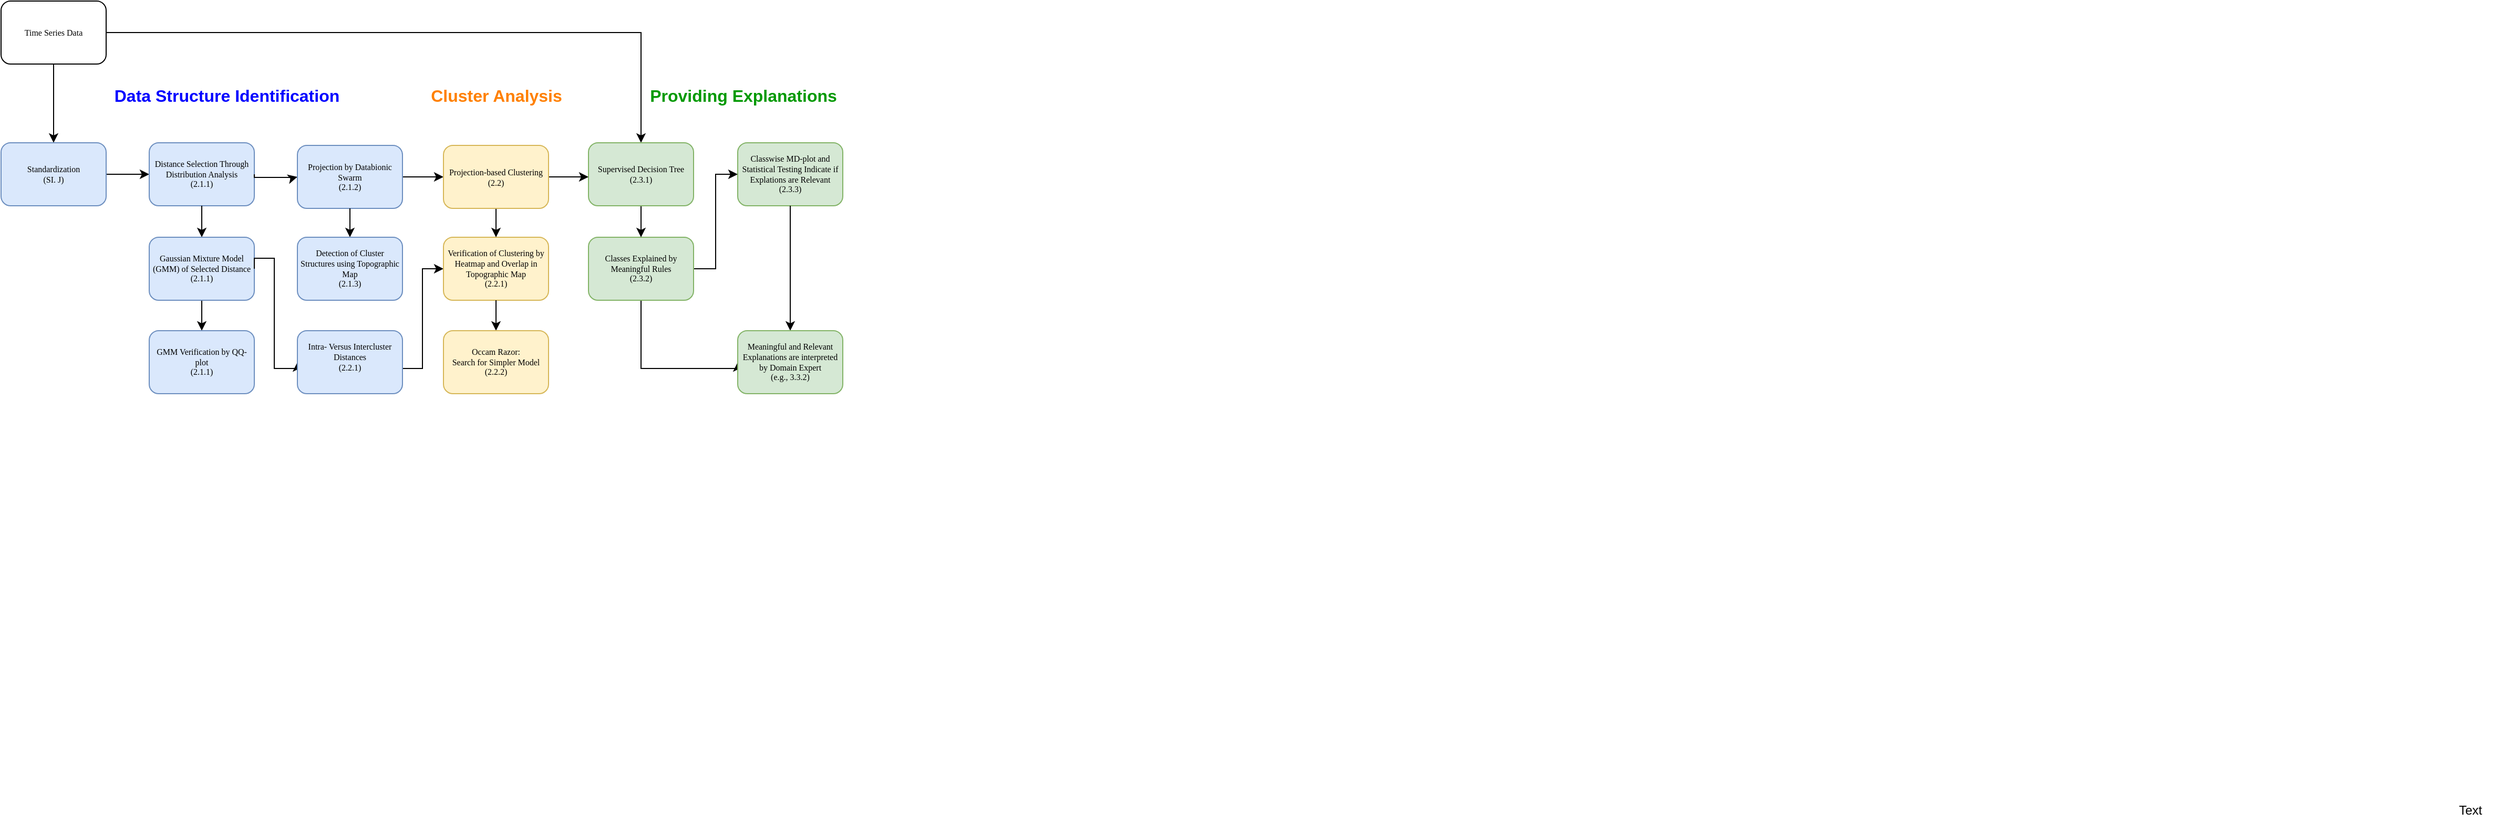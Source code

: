 <mxfile version="12.9.5" type="device"><diagram name="Page-1" id="74e2e168-ea6b-b213-b513-2b3c1d86103e"><mxGraphModel dx="1980" dy="1355" grid="1" gridSize="10" guides="1" tooltips="1" connect="1" arrows="1" fold="1" page="1" pageScale="1" pageWidth="1100" pageHeight="850" background="#ffffff" math="0" shadow="0"><root><mxCell id="0"/><mxCell id="1" parent="0"/><mxCell id="tA0LrRGKeScFl4R8h-XF-55" value="Text" style="text;html=1;resizable=0;points=[];autosize=1;align=left;verticalAlign=top;spacingTop=-4;" parent="1" vertex="1"><mxGeometry x="1277" y="701" width="40" height="20" as="geometry"/></mxCell><mxCell id="DrYAhPHIP2FIoKaAIm-R-28" value="" style="edgeStyle=orthogonalEdgeStyle;rounded=0;orthogonalLoop=1;jettySize=auto;html=1;entryX=0;entryY=0.5;entryDx=0;entryDy=0;" parent="1" source="tA0LrRGKeScFl4R8h-XF-60" target="DrYAhPHIP2FIoKaAIm-R-25" edge="1"><mxGeometry relative="1" as="geometry"><mxPoint x="-461" y="312.5" as="targetPoint"/><Array as="points"><mxPoint x="-451" y="290"/></Array></mxGeometry></mxCell><mxCell id="DrYAhPHIP2FIoKaAIm-R-13" value="&lt;div&gt;Classwise MD-plot and Statistical Testing Indicate if Explations are Relevant&lt;/div&gt;&lt;div&gt;(2.3.3)&lt;br&gt;&lt;/div&gt;" style="rounded=1;whiteSpace=wrap;html=1;shadow=0;labelBackgroundColor=none;strokeColor=#82b366;strokeWidth=1;fillColor=#d5e8d4;fontFamily=Verdana;fontSize=8;align=center;" parent="1" vertex="1"><mxGeometry x="-359" y="75" width="100" height="60" as="geometry"/></mxCell><mxCell id="DrYAhPHIP2FIoKaAIm-R-30" value="" style="edgeStyle=orthogonalEdgeStyle;rounded=0;orthogonalLoop=1;jettySize=auto;html=1;" parent="1" source="DrYAhPHIP2FIoKaAIm-R-13" target="DrYAhPHIP2FIoKaAIm-R-25" edge="1"><mxGeometry relative="1" as="geometry"/></mxCell><mxCell id="DrYAhPHIP2FIoKaAIm-R-25" value="&lt;div&gt;Meaningful and Relevant Explanations are interpreted by Domain Expert&lt;/div&gt;&lt;div&gt;(e.g., 3.3.2)&lt;br&gt;&lt;/div&gt;" style="rounded=1;whiteSpace=wrap;html=1;shadow=0;labelBackgroundColor=none;strokeColor=#82b366;strokeWidth=1;fillColor=#d5e8d4;fontFamily=Verdana;fontSize=8;align=center;" parent="1" vertex="1"><mxGeometry x="-359" y="254" width="100" height="60" as="geometry"/></mxCell><mxCell id="mSzFF0xUPvZ4z9qjGfk0-19" value="" style="edgeStyle=orthogonalEdgeStyle;rounded=0;orthogonalLoop=1;jettySize=auto;html=1;" parent="1" source="77e6c97f196da883-8" target="77e6c97f196da883-12" edge="1"><mxGeometry relative="1" as="geometry"><mxPoint x="-350" as="targetPoint"/></mxGeometry></mxCell><mxCell id="77e6c97f196da883-8" value="Time Series Data" style="rounded=1;whiteSpace=wrap;html=1;shadow=0;labelBackgroundColor=none;strokeColor=#000000;strokeWidth=1;fillColor=#ffffff;fontFamily=Verdana;fontSize=8;fontColor=#000000;align=center;" parent="1" vertex="1"><mxGeometry x="-1060" y="-60" width="100" height="60" as="geometry"/></mxCell><mxCell id="tA0LrRGKeScFl4R8h-XF-18" value="" style="edgeStyle=orthogonalEdgeStyle;rounded=0;orthogonalLoop=1;jettySize=auto;html=1;" parent="1" source="77e6c97f196da883-8" target="77e6c97f196da883-9" edge="1"><mxGeometry relative="1" as="geometry"/></mxCell><mxCell id="mSzFF0xUPvZ4z9qjGfk0-6" value="" style="edgeStyle=orthogonalEdgeStyle;rounded=0;orthogonalLoop=1;jettySize=auto;html=1;entryX=0;entryY=0.5;entryDx=0;entryDy=0;" parent="1" source="77e6c97f196da883-9" target="77e6c97f196da883-10" edge="1"><mxGeometry relative="1" as="geometry"/></mxCell><mxCell id="77e6c97f196da883-9" value="&lt;div&gt;Standardization&lt;/div&gt;&lt;div&gt;(SI. J)&lt;br&gt;&lt;/div&gt;" style="rounded=1;whiteSpace=wrap;html=1;shadow=0;labelBackgroundColor=none;strokeColor=#6c8ebf;strokeWidth=1;fillColor=#dae8fc;fontFamily=Verdana;fontSize=8;align=center;" parent="1" vertex="1"><mxGeometry x="-1060" y="75" width="100" height="60" as="geometry"/></mxCell><mxCell id="77e6c97f196da883-10" value="&lt;div&gt;Distance Selection Through Distribution Analysis&lt;/div&gt;&lt;div&gt;(2.1.1)&lt;br&gt;&lt;/div&gt;" style="rounded=1;whiteSpace=wrap;html=1;shadow=0;labelBackgroundColor=none;strokeColor=#6c8ebf;strokeWidth=1;fillColor=#dae8fc;fontFamily=Verdana;fontSize=8;align=center;" parent="1" vertex="1"><mxGeometry x="-919" y="75" width="100" height="60" as="geometry"/></mxCell><mxCell id="tA0LrRGKeScFl4R8h-XF-12" value="" style="edgeStyle=orthogonalEdgeStyle;rounded=0;orthogonalLoop=1;jettySize=auto;html=1;" parent="1" source="77e6c97f196da883-10" target="tA0LrRGKeScFl4R8h-XF-11" edge="1"><mxGeometry relative="1" as="geometry"/></mxCell><mxCell id="mSzFF0xUPvZ4z9qjGfk0-14" value="" style="edgeStyle=orthogonalEdgeStyle;rounded=0;orthogonalLoop=1;jettySize=auto;html=1;" parent="1" source="tA0LrRGKeScFl4R8h-XF-11" target="tA0LrRGKeScFl4R8h-XF-13" edge="1"><mxGeometry relative="1" as="geometry"/></mxCell><mxCell id="tA0LrRGKeScFl4R8h-XF-11" value="&lt;div&gt;Gaussian Mixture Model (GMM) of Selected Distance&lt;/div&gt;&lt;div&gt;(2.1.1)&lt;br&gt;&lt;/div&gt;" style="rounded=1;whiteSpace=wrap;html=1;shadow=0;labelBackgroundColor=none;strokeColor=#6c8ebf;strokeWidth=1;fillColor=#dae8fc;fontFamily=Verdana;fontSize=8;align=center;" parent="1" vertex="1"><mxGeometry x="-919" y="165" width="100" height="60" as="geometry"/></mxCell><mxCell id="tA0LrRGKeScFl4R8h-XF-15" value="" style="edgeStyle=orthogonalEdgeStyle;rounded=0;orthogonalLoop=1;jettySize=auto;html=1;exitX=1;exitY=0.5;exitDx=0;exitDy=0;entryX=0;entryY=0.5;entryDx=0;entryDy=0;" parent="1" source="77e6c97f196da883-10" target="77e6c97f196da883-11" edge="1"><mxGeometry relative="1" as="geometry"><mxPoint x="-730" y="115" as="targetPoint"/><Array as="points"><mxPoint x="-780" y="108"/><mxPoint x="-750" y="108"/></Array></mxGeometry></mxCell><mxCell id="tA0LrRGKeScFl4R8h-XF-43" value="" style="edgeStyle=orthogonalEdgeStyle;rounded=0;orthogonalLoop=1;jettySize=auto;html=1;entryX=0.5;entryY=1;entryDx=0;entryDy=0;exitX=1;exitY=0.5;exitDx=0;exitDy=0;" parent="1" source="tA0LrRGKeScFl4R8h-XF-11" target="tA0LrRGKeScFl4R8h-XF-30" edge="1"><mxGeometry relative="1" as="geometry"><mxPoint x="-830" y="305" as="targetPoint"/><Array as="points"><mxPoint x="-819" y="185"/><mxPoint x="-800" y="185"/><mxPoint x="-800" y="290"/></Array></mxGeometry></mxCell><mxCell id="tA0LrRGKeScFl4R8h-XF-13" value="&lt;div&gt;GMM Verification by QQ-plot&lt;/div&gt;&lt;div&gt;(2.1.1)&lt;br&gt;&lt;/div&gt;" style="rounded=1;whiteSpace=wrap;html=1;shadow=0;labelBackgroundColor=none;strokeColor=#6c8ebf;strokeWidth=1;fillColor=#dae8fc;fontFamily=Verdana;fontSize=8;align=center;" parent="1" vertex="1"><mxGeometry x="-919" y="254" width="100" height="60" as="geometry"/></mxCell><mxCell id="mSzFF0xUPvZ4z9qjGfk0-15" value="" style="edgeStyle=orthogonalEdgeStyle;rounded=0;orthogonalLoop=1;jettySize=auto;html=1;entryX=0;entryY=0.5;entryDx=0;entryDy=0;" parent="1" source="tA0LrRGKeScFl4R8h-XF-30" target="DrYAhPHIP2FIoKaAIm-R-18" edge="1"><mxGeometry relative="1" as="geometry"><mxPoint x="-628" y="195" as="targetPoint"/><Array as="points"><mxPoint x="-659" y="290"/><mxPoint x="-659" y="195"/></Array></mxGeometry></mxCell><mxCell id="tA0LrRGKeScFl4R8h-XF-30" value="&lt;div&gt;Intra- Versus Intercluster Distances&lt;/div&gt;&lt;div&gt;(2.2.1)&lt;br&gt;&lt;/div&gt;&lt;div&gt;&lt;br&gt;&lt;/div&gt;" style="rounded=1;whiteSpace=wrap;html=1;shadow=0;labelBackgroundColor=none;strokeColor=#6c8ebf;strokeWidth=1;fillColor=#dae8fc;fontFamily=Verdana;fontSize=8;align=center;direction=south;" parent="1" vertex="1"><mxGeometry x="-778" y="254" width="100" height="60" as="geometry"/></mxCell><mxCell id="mSzFF0xUPvZ4z9qjGfk0-7" value="" style="edgeStyle=orthogonalEdgeStyle;rounded=0;orthogonalLoop=1;jettySize=auto;html=1;" parent="1" source="77e6c97f196da883-11" target="tA0LrRGKeScFl4R8h-XF-2" edge="1"><mxGeometry relative="1" as="geometry"/></mxCell><mxCell id="77e6c97f196da883-11" value="&lt;div&gt;Projection by Databionic Swarm&lt;/div&gt;&lt;div&gt;(2.1.2)&lt;br&gt;&lt;/div&gt;" style="rounded=1;whiteSpace=wrap;html=1;shadow=0;labelBackgroundColor=none;strokeColor=#6c8ebf;strokeWidth=1;fillColor=#dae8fc;fontFamily=Verdana;fontSize=8;align=center;" parent="1" vertex="1"><mxGeometry x="-778" y="77.5" width="100" height="60" as="geometry"/></mxCell><mxCell id="tA0LrRGKeScFl4R8h-XF-21" value="" style="edgeStyle=orthogonalEdgeStyle;rounded=0;orthogonalLoop=1;jettySize=auto;html=1;" parent="1" source="77e6c97f196da883-11" target="tA0LrRGKeScFl4R8h-XF-1" edge="1"><mxGeometry relative="1" as="geometry"/></mxCell><mxCell id="tA0LrRGKeScFl4R8h-XF-1" value="&lt;div&gt;Detection of Cluster Structures using Topographic Map&lt;/div&gt;&lt;div&gt;(2.1.3)&lt;br&gt;&lt;/div&gt;" style="rounded=1;whiteSpace=wrap;html=1;shadow=0;labelBackgroundColor=none;strokeColor=#6c8ebf;strokeWidth=1;fillColor=#dae8fc;fontFamily=Verdana;fontSize=8;align=center;" parent="1" vertex="1"><mxGeometry x="-778" y="165" width="100" height="60" as="geometry"/></mxCell><mxCell id="DrYAhPHIP2FIoKaAIm-R-18" value="&lt;div&gt;Verification of Clustering by Heatmap and Overlap in Topographic Map&lt;/div&gt;&lt;div&gt;(2.2.1)&lt;br&gt;&lt;/div&gt;" style="rounded=1;whiteSpace=wrap;html=1;shadow=0;labelBackgroundColor=none;strokeColor=#d6b656;strokeWidth=1;fillColor=#fff2cc;fontFamily=Verdana;fontSize=8;align=center;" parent="1" vertex="1"><mxGeometry x="-639" y="165" width="100" height="60" as="geometry"/></mxCell><mxCell id="DrYAhPHIP2FIoKaAIm-R-22" value="" style="edgeStyle=orthogonalEdgeStyle;rounded=0;orthogonalLoop=1;jettySize=auto;html=1;" parent="1" source="DrYAhPHIP2FIoKaAIm-R-18" target="DrYAhPHIP2FIoKaAIm-R-19" edge="1"><mxGeometry relative="1" as="geometry"/></mxCell><mxCell id="DrYAhPHIP2FIoKaAIm-R-19" value="&lt;div&gt;Occam Razor:&lt;br&gt;&lt;/div&gt;&lt;div&gt;Search for Simpler Model&lt;/div&gt;&lt;div&gt;(2.2.2)&lt;br&gt;&lt;/div&gt;" style="rounded=1;whiteSpace=wrap;html=1;shadow=0;labelBackgroundColor=none;strokeColor=#d6b656;strokeWidth=1;fillColor=#fff2cc;fontFamily=Verdana;fontSize=8;align=center;" parent="1" vertex="1"><mxGeometry x="-639" y="254" width="100" height="60" as="geometry"/></mxCell><mxCell id="mSzFF0xUPvZ4z9qjGfk0-23" value="" style="edgeStyle=orthogonalEdgeStyle;rounded=0;orthogonalLoop=1;jettySize=auto;html=1;entryX=0;entryY=0.5;entryDx=0;entryDy=0;" parent="1" source="tA0LrRGKeScFl4R8h-XF-60" target="DrYAhPHIP2FIoKaAIm-R-13" edge="1"><mxGeometry relative="1" as="geometry"><mxPoint x="-301" y="202.5" as="targetPoint"/></mxGeometry></mxCell><mxCell id="tA0LrRGKeScFl4R8h-XF-60" value="&lt;div&gt;Classes Explained by Meaningful Rules&lt;/div&gt;&lt;div&gt;(2.3.2)&lt;br&gt;&lt;/div&gt;" style="rounded=1;whiteSpace=wrap;html=1;shadow=0;labelBackgroundColor=none;strokeColor=#82b366;strokeWidth=1;fillColor=#d5e8d4;fontFamily=Verdana;fontSize=8;align=center;" parent="1" vertex="1"><mxGeometry x="-501" y="165" width="100" height="60" as="geometry"/></mxCell><mxCell id="tA0LrRGKeScFl4R8h-XF-61" value="" style="edgeStyle=orthogonalEdgeStyle;rounded=0;orthogonalLoop=1;jettySize=auto;html=1;" parent="1" source="77e6c97f196da883-12" target="tA0LrRGKeScFl4R8h-XF-60" edge="1"><mxGeometry relative="1" as="geometry"/></mxCell><mxCell id="77e6c97f196da883-12" value="&lt;div&gt;Supervised Decision Tree&lt;/div&gt;&lt;div&gt;(2.3.1)&lt;br&gt;&lt;/div&gt;" style="rounded=1;whiteSpace=wrap;html=1;shadow=0;labelBackgroundColor=none;strokeColor=#82b366;strokeWidth=1;fillColor=#d5e8d4;fontFamily=Verdana;fontSize=8;align=center;" parent="1" vertex="1"><mxGeometry x="-501" y="75" width="100" height="60" as="geometry"/></mxCell><mxCell id="mSzFF0xUPvZ4z9qjGfk0-8" value="" style="edgeStyle=orthogonalEdgeStyle;rounded=0;orthogonalLoop=1;jettySize=auto;html=1;" parent="1" source="tA0LrRGKeScFl4R8h-XF-2" target="DrYAhPHIP2FIoKaAIm-R-18" edge="1"><mxGeometry relative="1" as="geometry"/></mxCell><mxCell id="mSzFF0xUPvZ4z9qjGfk0-16" value="" style="edgeStyle=orthogonalEdgeStyle;rounded=0;orthogonalLoop=1;jettySize=auto;html=1;" parent="1" source="tA0LrRGKeScFl4R8h-XF-2" target="77e6c97f196da883-12" edge="1"><mxGeometry relative="1" as="geometry"><Array as="points"><mxPoint x="-498" y="105"/><mxPoint x="-498" y="105"/></Array></mxGeometry></mxCell><mxCell id="tA0LrRGKeScFl4R8h-XF-2" value="&lt;div&gt;Projection-based Clustering&lt;/div&gt;&lt;div&gt;(2.2)&lt;br&gt;&lt;/div&gt;" style="rounded=1;whiteSpace=wrap;html=1;shadow=0;labelBackgroundColor=none;strokeColor=#d6b656;strokeWidth=1;fillColor=#fff2cc;fontFamily=Verdana;fontSize=8;align=center;" parent="1" vertex="1"><mxGeometry x="-639" y="77.5" width="100" height="60" as="geometry"/></mxCell><mxCell id="VW3wMDG03T2KzNEC_fLa-2" value="&lt;font style=&quot;font-size: 16px&quot;&gt;Data Structure Identification&lt;/font&gt;" style="text;html=1;align=center;verticalAlign=middle;whiteSpace=wrap;rounded=0;fontStyle=1;fontColor=#0000FF;" parent="1" vertex="1"><mxGeometry x="-960" y="20" width="230" height="20" as="geometry"/></mxCell><mxCell id="VW3wMDG03T2KzNEC_fLa-5" value="Cluster Analysis" style="text;html=1;align=center;verticalAlign=middle;resizable=0;points=[];autosize=1;fontColor=#FF8000;fontStyle=1;fontSize=16;" parent="1" vertex="1"><mxGeometry x="-659" y="20" width="140" height="20" as="geometry"/></mxCell><mxCell id="VW3wMDG03T2KzNEC_fLa-7" value="Providing Explanations" style="text;html=1;align=center;verticalAlign=middle;resizable=0;points=[];autosize=1;fontSize=16;fontColor=#009900;fontStyle=1" parent="1" vertex="1"><mxGeometry x="-449" y="20" width="190" height="20" as="geometry"/></mxCell></root></mxGraphModel></diagram></mxfile>
